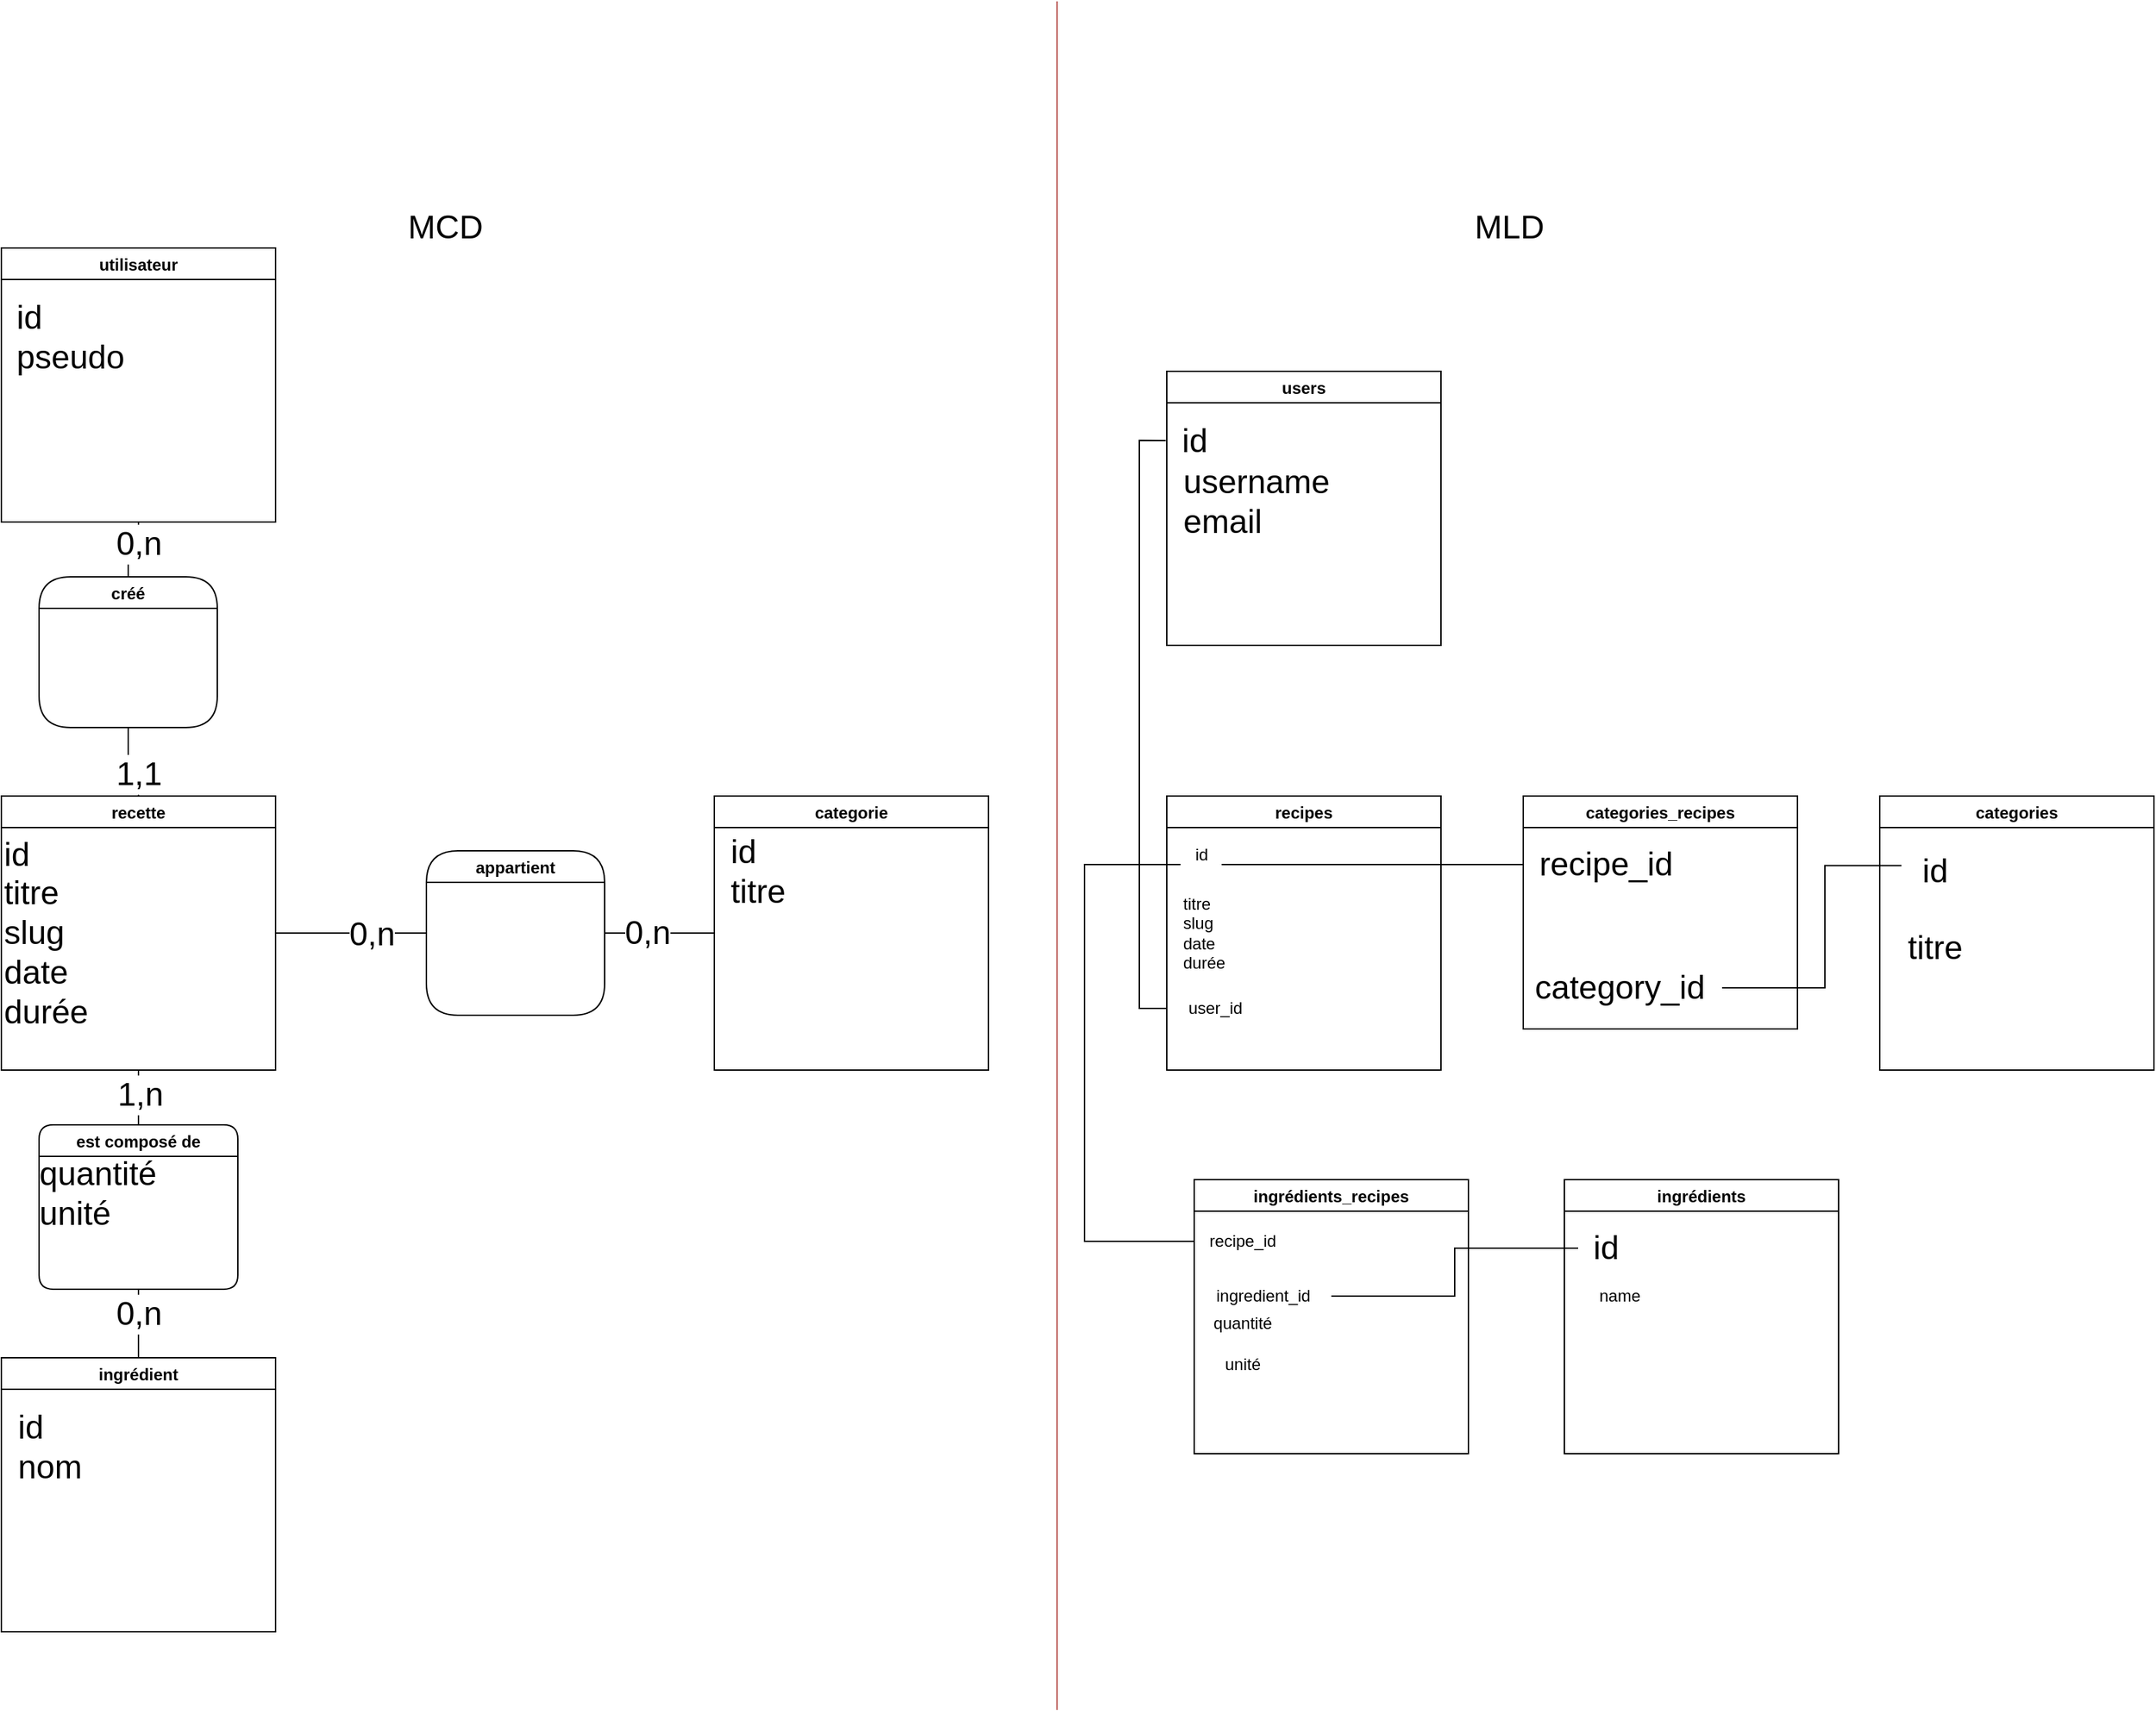 <mxfile version="20.3.2"><diagram id="bJclhB7Lgu9l6dXdkebP" name="Page-1"><mxGraphModel dx="1673" dy="2054" grid="1" gridSize="10" guides="1" tooltips="1" connect="1" arrows="1" fold="1" page="1" pageScale="1" pageWidth="827" pageHeight="1169" math="0" shadow="0"><root><mxCell id="0"/><mxCell id="1" parent="0"/><mxCell id="EuBSiArtVkNMa0YOqADW-4" style="edgeStyle=orthogonalEdgeStyle;rounded=0;orthogonalLoop=1;jettySize=auto;html=1;endArrow=none;endFill=0;entryX=0;entryY=0.5;entryDx=0;entryDy=0;" edge="1" parent="1" source="EuBSiArtVkNMa0YOqADW-1" target="EuBSiArtVkNMa0YOqADW-2"><mxGeometry relative="1" as="geometry"><mxPoint x="320" y="220" as="targetPoint"/></mxGeometry></mxCell><mxCell id="EuBSiArtVkNMa0YOqADW-28" value="0,n" style="edgeLabel;html=1;align=center;verticalAlign=middle;resizable=0;points=[];fontSize=24;" vertex="1" connectable="0" parent="EuBSiArtVkNMa0YOqADW-4"><mxGeometry x="0.263" y="-1" relative="1" as="geometry"><mxPoint as="offset"/></mxGeometry></mxCell><mxCell id="EuBSiArtVkNMa0YOqADW-1" value="recette" style="swimlane;startSize=23;" vertex="1" parent="1"><mxGeometry x="60" y="120" width="200" height="200" as="geometry"/></mxCell><mxCell id="EuBSiArtVkNMa0YOqADW-22" value="&lt;div align=&quot;left&quot;&gt;id&lt;br&gt;&lt;/div&gt;&lt;div align=&quot;left&quot;&gt;titre&lt;/div&gt;&lt;div align=&quot;left&quot;&gt;slug&lt;/div&gt;&lt;div align=&quot;left&quot;&gt;date&lt;/div&gt;&lt;div align=&quot;left&quot;&gt;durée&lt;br&gt;&lt;/div&gt;" style="text;html=1;align=left;verticalAlign=middle;resizable=0;points=[];autosize=1;strokeColor=none;fillColor=none;fontSize=24;" vertex="1" parent="EuBSiArtVkNMa0YOqADW-1"><mxGeometry y="20" width="80" height="160" as="geometry"/></mxCell><mxCell id="EuBSiArtVkNMa0YOqADW-5" style="edgeStyle=orthogonalEdgeStyle;rounded=0;orthogonalLoop=1;jettySize=auto;html=1;entryX=0;entryY=0.5;entryDx=0;entryDy=0;endArrow=none;endFill=0;" edge="1" parent="1" source="EuBSiArtVkNMa0YOqADW-2" target="EuBSiArtVkNMa0YOqADW-3"><mxGeometry relative="1" as="geometry"/></mxCell><mxCell id="EuBSiArtVkNMa0YOqADW-29" value="0,n" style="edgeLabel;html=1;align=center;verticalAlign=middle;resizable=0;points=[];fontSize=24;" vertex="1" connectable="0" parent="EuBSiArtVkNMa0YOqADW-5"><mxGeometry x="-0.222" relative="1" as="geometry"><mxPoint as="offset"/></mxGeometry></mxCell><mxCell id="EuBSiArtVkNMa0YOqADW-2" value="appartient" style="swimlane;startSize=23;rounded=1;arcSize=50;" vertex="1" parent="1"><mxGeometry x="370" y="160" width="130" height="120" as="geometry"><mxRectangle x="314" y="160" width="80" height="30" as="alternateBounds"/></mxGeometry></mxCell><mxCell id="EuBSiArtVkNMa0YOqADW-3" value="categorie" style="swimlane;startSize=23;" vertex="1" parent="1"><mxGeometry x="580" y="120" width="200" height="200" as="geometry"/></mxCell><mxCell id="EuBSiArtVkNMa0YOqADW-27" value="&lt;div align=&quot;left&quot;&gt;id&lt;br&gt;&lt;/div&gt;&lt;div align=&quot;left&quot;&gt;titre&lt;/div&gt;&lt;div align=&quot;left&quot;&gt;&lt;br&gt;&lt;/div&gt;" style="text;html=1;align=left;verticalAlign=middle;resizable=0;points=[];autosize=1;strokeColor=none;fillColor=none;fontSize=24;" vertex="1" parent="EuBSiArtVkNMa0YOqADW-3"><mxGeometry x="10" y="20" width="60" height="100" as="geometry"/></mxCell><mxCell id="EuBSiArtVkNMa0YOqADW-7" value="ingrédient" style="swimlane;startSize=23;" vertex="1" parent="1"><mxGeometry x="60" y="530" width="200" height="200" as="geometry"/></mxCell><mxCell id="EuBSiArtVkNMa0YOqADW-26" value="&lt;div align=&quot;left&quot;&gt;id&lt;br&gt;&lt;/div&gt;&lt;div&gt;nom&lt;/div&gt;&lt;div&gt;&lt;br&gt;&lt;/div&gt;" style="text;html=1;align=center;verticalAlign=middle;resizable=0;points=[];autosize=1;strokeColor=none;fillColor=none;fontSize=24;" vertex="1" parent="EuBSiArtVkNMa0YOqADW-7"><mxGeometry y="30" width="70" height="100" as="geometry"/></mxCell><mxCell id="EuBSiArtVkNMa0YOqADW-10" style="edgeStyle=orthogonalEdgeStyle;rounded=0;orthogonalLoop=1;jettySize=auto;html=1;entryX=0.5;entryY=1;entryDx=0;entryDy=0;endArrow=none;endFill=0;" edge="1" parent="1" source="EuBSiArtVkNMa0YOqADW-8" target="EuBSiArtVkNMa0YOqADW-1"><mxGeometry relative="1" as="geometry"/></mxCell><mxCell id="EuBSiArtVkNMa0YOqADW-32" value="1,n" style="edgeLabel;html=1;align=center;verticalAlign=middle;resizable=0;points=[];fontSize=24;" vertex="1" connectable="0" parent="EuBSiArtVkNMa0YOqADW-10"><mxGeometry x="0.114" y="-1" relative="1" as="geometry"><mxPoint as="offset"/></mxGeometry></mxCell><mxCell id="EuBSiArtVkNMa0YOqADW-11" style="edgeStyle=orthogonalEdgeStyle;rounded=0;orthogonalLoop=1;jettySize=auto;html=1;entryX=0.5;entryY=0;entryDx=0;entryDy=0;endArrow=none;endFill=0;" edge="1" parent="1" source="EuBSiArtVkNMa0YOqADW-8" target="EuBSiArtVkNMa0YOqADW-7"><mxGeometry relative="1" as="geometry"/></mxCell><mxCell id="EuBSiArtVkNMa0YOqADW-33" value="0,n" style="edgeLabel;html=1;align=center;verticalAlign=middle;resizable=0;points=[];fontSize=24;" vertex="1" connectable="0" parent="EuBSiArtVkNMa0YOqADW-11"><mxGeometry x="-0.306" relative="1" as="geometry"><mxPoint as="offset"/></mxGeometry></mxCell><mxCell id="EuBSiArtVkNMa0YOqADW-8" value="est composé de" style="swimlane;startSize=23;rounded=1;" vertex="1" parent="1"><mxGeometry x="87.5" y="360" width="145" height="120" as="geometry"><mxRectangle x="314" y="160" width="80" height="30" as="alternateBounds"/></mxGeometry></mxCell><mxCell id="EuBSiArtVkNMa0YOqADW-15" style="edgeStyle=orthogonalEdgeStyle;rounded=0;orthogonalLoop=1;jettySize=auto;html=1;fontSize=24;endArrow=none;endFill=0;" edge="1" parent="1" source="EuBSiArtVkNMa0YOqADW-12" target="EuBSiArtVkNMa0YOqADW-14"><mxGeometry relative="1" as="geometry"/></mxCell><mxCell id="EuBSiArtVkNMa0YOqADW-30" value="0,n" style="edgeLabel;html=1;align=center;verticalAlign=middle;resizable=0;points=[];fontSize=24;" vertex="1" connectable="0" parent="EuBSiArtVkNMa0YOqADW-15"><mxGeometry x="-0.351" relative="1" as="geometry"><mxPoint as="offset"/></mxGeometry></mxCell><mxCell id="EuBSiArtVkNMa0YOqADW-12" value="utilisateur" style="swimlane;startSize=23;" vertex="1" parent="1"><mxGeometry x="60" y="-280" width="200" height="200" as="geometry"/></mxCell><mxCell id="EuBSiArtVkNMa0YOqADW-17" value="pseudo" style="text;html=1;align=center;verticalAlign=middle;resizable=0;points=[];autosize=1;strokeColor=none;fillColor=none;fontSize=24;" vertex="1" parent="EuBSiArtVkNMa0YOqADW-12"><mxGeometry y="60" width="100" height="40" as="geometry"/></mxCell><mxCell id="EuBSiArtVkNMa0YOqADW-21" value="&lt;div&gt;id&lt;/div&gt;&lt;div&gt;&lt;br&gt;&lt;/div&gt;" style="text;html=1;align=center;verticalAlign=middle;resizable=0;points=[];autosize=1;strokeColor=none;fillColor=none;fontSize=24;" vertex="1" parent="EuBSiArtVkNMa0YOqADW-12"><mxGeometry y="30" width="40" height="70" as="geometry"/></mxCell><mxCell id="EuBSiArtVkNMa0YOqADW-13" value="&lt;font style=&quot;font-size: 24px;&quot;&gt;MCD&lt;/font&gt;" style="text;html=1;strokeColor=none;fillColor=none;align=center;verticalAlign=middle;whiteSpace=wrap;rounded=0;" vertex="1" parent="1"><mxGeometry x="354" y="-310" width="60" height="30" as="geometry"/></mxCell><mxCell id="EuBSiArtVkNMa0YOqADW-16" style="edgeStyle=orthogonalEdgeStyle;rounded=0;orthogonalLoop=1;jettySize=auto;html=1;entryX=0.5;entryY=0;entryDx=0;entryDy=0;fontSize=24;endArrow=none;endFill=0;" edge="1" parent="1" source="EuBSiArtVkNMa0YOqADW-14" target="EuBSiArtVkNMa0YOqADW-1"><mxGeometry relative="1" as="geometry"/></mxCell><mxCell id="EuBSiArtVkNMa0YOqADW-31" value="1,1" style="edgeLabel;html=1;align=center;verticalAlign=middle;resizable=0;points=[];fontSize=24;" vertex="1" connectable="0" parent="EuBSiArtVkNMa0YOqADW-16"><mxGeometry x="0.433" relative="1" as="geometry"><mxPoint as="offset"/></mxGeometry></mxCell><mxCell id="EuBSiArtVkNMa0YOqADW-14" value="créé" style="swimlane;startSize=23;rounded=1;arcSize=50;" vertex="1" parent="1"><mxGeometry x="87.5" y="-40" width="130" height="110" as="geometry"><mxRectangle x="314" y="160" width="80" height="30" as="alternateBounds"/></mxGeometry></mxCell><mxCell id="EuBSiArtVkNMa0YOqADW-24" value="&lt;div&gt;quantité&lt;/div&gt;&lt;div align=&quot;left&quot;&gt;unité&lt;br&gt;&lt;/div&gt;" style="text;html=1;align=center;verticalAlign=middle;resizable=0;points=[];autosize=1;strokeColor=none;fillColor=none;fontSize=24;" vertex="1" parent="1"><mxGeometry x="75" y="375" width="110" height="70" as="geometry"/></mxCell><mxCell id="EuBSiArtVkNMa0YOqADW-34" value="categories" style="swimlane;startSize=23;" vertex="1" parent="1"><mxGeometry x="1430" y="120" width="200" height="200" as="geometry"/></mxCell><mxCell id="EuBSiArtVkNMa0YOqADW-35" value="&lt;div&gt;titre&lt;/div&gt;&lt;div&gt;&lt;br&gt;&lt;/div&gt;" style="text;html=1;align=center;verticalAlign=middle;resizable=0;points=[];autosize=1;strokeColor=none;fillColor=none;fontSize=24;" vertex="1" parent="EuBSiArtVkNMa0YOqADW-34"><mxGeometry x="10" y="90" width="60" height="70" as="geometry"/></mxCell><mxCell id="EuBSiArtVkNMa0YOqADW-55" value="id" style="text;html=1;align=center;verticalAlign=middle;resizable=0;points=[];autosize=1;strokeColor=none;fillColor=none;fontSize=24;" vertex="1" parent="EuBSiArtVkNMa0YOqADW-34"><mxGeometry x="20" y="35" width="40" height="40" as="geometry"/></mxCell><mxCell id="EuBSiArtVkNMa0YOqADW-36" value="&lt;font style=&quot;font-size: 24px;&quot;&gt;MLD&lt;/font&gt;" style="text;html=1;strokeColor=none;fillColor=none;align=center;verticalAlign=middle;whiteSpace=wrap;rounded=0;" vertex="1" parent="1"><mxGeometry x="1130" y="-310" width="60" height="30" as="geometry"/></mxCell><mxCell id="EuBSiArtVkNMa0YOqADW-37" value="recipes" style="swimlane;startSize=23;" vertex="1" parent="1"><mxGeometry x="910" y="120" width="200" height="200" as="geometry"/></mxCell><mxCell id="EuBSiArtVkNMa0YOqADW-38" value="&lt;div style=&quot;font-size: 12px;&quot; align=&quot;left&quot;&gt;&lt;font style=&quot;font-size: 12px;&quot;&gt;&lt;br&gt;&lt;/font&gt;&lt;/div&gt;&lt;div style=&quot;font-size: 12px;&quot; align=&quot;left&quot;&gt;&lt;font style=&quot;font-size: 12px;&quot;&gt;titre&lt;/font&gt;&lt;/div&gt;&lt;div style=&quot;font-size: 12px;&quot; align=&quot;left&quot;&gt;&lt;font style=&quot;font-size: 12px;&quot;&gt;slug&lt;/font&gt;&lt;/div&gt;&lt;div style=&quot;font-size: 12px;&quot; align=&quot;left&quot;&gt;&lt;font style=&quot;font-size: 12px;&quot;&gt;date&lt;/font&gt;&lt;/div&gt;&lt;div style=&quot;font-size: 12px;&quot; align=&quot;left&quot;&gt;&lt;font style=&quot;font-size: 12px;&quot;&gt;durée&lt;/font&gt;&lt;/div&gt;&lt;div style=&quot;font-size: 12px;&quot; align=&quot;left&quot;&gt;&lt;font style=&quot;font-size: 12px;&quot;&gt;&lt;br&gt;&lt;/font&gt;&lt;/div&gt;" style="text;html=1;align=left;verticalAlign=middle;resizable=0;points=[];autosize=1;strokeColor=none;fillColor=none;fontSize=24;" vertex="1" parent="EuBSiArtVkNMa0YOqADW-37"><mxGeometry x="10" y="50" width="60" height="100" as="geometry"/></mxCell><mxCell id="EuBSiArtVkNMa0YOqADW-58" value="user_id" style="text;html=1;align=center;verticalAlign=middle;resizable=0;points=[];autosize=1;strokeColor=none;fillColor=none;fontSize=12;" vertex="1" parent="EuBSiArtVkNMa0YOqADW-37"><mxGeometry y="140" width="70" height="30" as="geometry"/></mxCell><mxCell id="EuBSiArtVkNMa0YOqADW-61" value="&lt;div&gt;id&lt;/div&gt;&lt;div&gt;&lt;br&gt;&lt;/div&gt;" style="text;html=1;align=center;verticalAlign=middle;resizable=0;points=[];autosize=1;strokeColor=none;fillColor=none;fontSize=12;" vertex="1" parent="EuBSiArtVkNMa0YOqADW-37"><mxGeometry x="10" y="30" width="30" height="40" as="geometry"/></mxCell><mxCell id="EuBSiArtVkNMa0YOqADW-39" value="users" style="swimlane;startSize=23;" vertex="1" parent="1"><mxGeometry x="910" y="-190" width="200" height="200" as="geometry"/></mxCell><mxCell id="EuBSiArtVkNMa0YOqADW-40" value="&lt;div&gt;username&lt;/div&gt;&lt;div align=&quot;left&quot;&gt;email&lt;br&gt;&lt;/div&gt;" style="text;html=1;align=center;verticalAlign=middle;resizable=0;points=[];autosize=1;strokeColor=none;fillColor=none;fontSize=24;" vertex="1" parent="EuBSiArtVkNMa0YOqADW-39"><mxGeometry y="60" width="130" height="70" as="geometry"/></mxCell><mxCell id="EuBSiArtVkNMa0YOqADW-41" value="&lt;div&gt;id&lt;/div&gt;&lt;div&gt;&lt;br&gt;&lt;/div&gt;" style="text;html=1;align=center;verticalAlign=middle;resizable=0;points=[];autosize=1;strokeColor=none;fillColor=none;fontSize=24;" vertex="1" parent="EuBSiArtVkNMa0YOqADW-39"><mxGeometry y="30" width="40" height="70" as="geometry"/></mxCell><mxCell id="EuBSiArtVkNMa0YOqADW-42" value="ingrédients" style="swimlane;startSize=23;" vertex="1" parent="1"><mxGeometry x="1200" y="400" width="200" height="200" as="geometry"/></mxCell><mxCell id="EuBSiArtVkNMa0YOqADW-43" value="id" style="text;html=1;align=center;verticalAlign=middle;resizable=0;points=[];autosize=1;strokeColor=none;fillColor=none;fontSize=24;" vertex="1" parent="EuBSiArtVkNMa0YOqADW-42"><mxGeometry x="10" y="30" width="40" height="40" as="geometry"/></mxCell><mxCell id="EuBSiArtVkNMa0YOqADW-69" value="name" style="text;html=1;align=center;verticalAlign=middle;resizable=0;points=[];autosize=1;strokeColor=none;fillColor=none;fontSize=12;" vertex="1" parent="EuBSiArtVkNMa0YOqADW-42"><mxGeometry x="10" y="70" width="60" height="30" as="geometry"/></mxCell><mxCell id="EuBSiArtVkNMa0YOqADW-49" value="" style="endArrow=none;html=1;rounded=0;fontSize=24;fillColor=#f8cecc;strokeColor=#b85450;" edge="1" parent="1"><mxGeometry width="50" height="50" relative="1" as="geometry"><mxPoint x="830" y="787.059" as="sourcePoint"/><mxPoint x="830" y="-460" as="targetPoint"/></mxGeometry></mxCell><mxCell id="EuBSiArtVkNMa0YOqADW-50" value="categories_recipes" style="swimlane;startSize=23;" vertex="1" parent="1"><mxGeometry x="1170" y="120" width="200" height="170" as="geometry"/></mxCell><mxCell id="EuBSiArtVkNMa0YOqADW-51" value="recipe_id" style="text;html=1;align=center;verticalAlign=middle;resizable=0;points=[];autosize=1;strokeColor=none;fillColor=none;fontSize=24;" vertex="1" parent="EuBSiArtVkNMa0YOqADW-50"><mxGeometry y="30" width="120" height="40" as="geometry"/></mxCell><mxCell id="EuBSiArtVkNMa0YOqADW-56" style="edgeStyle=orthogonalEdgeStyle;rounded=0;orthogonalLoop=1;jettySize=auto;html=1;entryX=-0.104;entryY=0.393;entryDx=0;entryDy=0;entryPerimeter=0;fontSize=24;endArrow=none;endFill=0;" edge="1" parent="1" source="EuBSiArtVkNMa0YOqADW-54" target="EuBSiArtVkNMa0YOqADW-55"><mxGeometry relative="1" as="geometry"><Array as="points"><mxPoint x="1390" y="260"/><mxPoint x="1390" y="171"/></Array></mxGeometry></mxCell><mxCell id="EuBSiArtVkNMa0YOqADW-54" value="category_id" style="text;html=1;align=center;verticalAlign=middle;resizable=0;points=[];autosize=1;strokeColor=none;fillColor=none;fontSize=24;" vertex="1" parent="1"><mxGeometry x="1165" y="240" width="150" height="40" as="geometry"/></mxCell><mxCell id="EuBSiArtVkNMa0YOqADW-59" style="edgeStyle=orthogonalEdgeStyle;rounded=0;orthogonalLoop=1;jettySize=auto;html=1;entryX=-0.018;entryY=0.292;entryDx=0;entryDy=0;entryPerimeter=0;fontSize=12;endArrow=none;endFill=0;" edge="1" parent="1" source="EuBSiArtVkNMa0YOqADW-58" target="EuBSiArtVkNMa0YOqADW-41"><mxGeometry relative="1" as="geometry"><Array as="points"><mxPoint x="890" y="275"/><mxPoint x="890" y="-140"/></Array></mxGeometry></mxCell><mxCell id="EuBSiArtVkNMa0YOqADW-62" style="edgeStyle=orthogonalEdgeStyle;rounded=0;orthogonalLoop=1;jettySize=auto;html=1;fontSize=12;endArrow=none;endFill=0;" edge="1" parent="1" source="EuBSiArtVkNMa0YOqADW-51" target="EuBSiArtVkNMa0YOqADW-61"><mxGeometry relative="1" as="geometry"/></mxCell><mxCell id="EuBSiArtVkNMa0YOqADW-63" value="ingrédients_recipes" style="swimlane;startSize=23;" vertex="1" parent="1"><mxGeometry x="930" y="400" width="200" height="200" as="geometry"/></mxCell><mxCell id="EuBSiArtVkNMa0YOqADW-65" value="recipe_id" style="text;html=1;align=center;verticalAlign=middle;resizable=0;points=[];autosize=1;strokeColor=none;fillColor=none;fontSize=12;" vertex="1" parent="EuBSiArtVkNMa0YOqADW-63"><mxGeometry y="30" width="70" height="30" as="geometry"/></mxCell><mxCell id="EuBSiArtVkNMa0YOqADW-67" value="ingredient_id" style="text;html=1;align=center;verticalAlign=middle;resizable=0;points=[];autosize=1;strokeColor=none;fillColor=none;fontSize=12;" vertex="1" parent="EuBSiArtVkNMa0YOqADW-63"><mxGeometry y="70" width="100" height="30" as="geometry"/></mxCell><mxCell id="EuBSiArtVkNMa0YOqADW-71" value="unité" style="text;html=1;align=center;verticalAlign=middle;resizable=0;points=[];autosize=1;strokeColor=none;fillColor=none;fontSize=12;" vertex="1" parent="EuBSiArtVkNMa0YOqADW-63"><mxGeometry x="10" y="120" width="50" height="30" as="geometry"/></mxCell><mxCell id="EuBSiArtVkNMa0YOqADW-70" value="quantité" style="text;html=1;align=center;verticalAlign=middle;resizable=0;points=[];autosize=1;strokeColor=none;fillColor=none;fontSize=12;" vertex="1" parent="EuBSiArtVkNMa0YOqADW-63"><mxGeometry y="90" width="70" height="30" as="geometry"/></mxCell><mxCell id="EuBSiArtVkNMa0YOqADW-66" style="edgeStyle=orthogonalEdgeStyle;rounded=0;orthogonalLoop=1;jettySize=auto;html=1;fontSize=12;endArrow=none;endFill=0;" edge="1" parent="1" source="EuBSiArtVkNMa0YOqADW-65" target="EuBSiArtVkNMa0YOqADW-61"><mxGeometry relative="1" as="geometry"><Array as="points"><mxPoint x="850" y="445"/><mxPoint x="850" y="170"/></Array></mxGeometry></mxCell><mxCell id="EuBSiArtVkNMa0YOqADW-68" style="edgeStyle=orthogonalEdgeStyle;rounded=0;orthogonalLoop=1;jettySize=auto;html=1;fontSize=12;endArrow=none;endFill=0;" edge="1" parent="1" source="EuBSiArtVkNMa0YOqADW-67" target="EuBSiArtVkNMa0YOqADW-43"><mxGeometry relative="1" as="geometry"><mxPoint x="1170.0" y="460" as="targetPoint"/></mxGeometry></mxCell></root></mxGraphModel></diagram></mxfile>